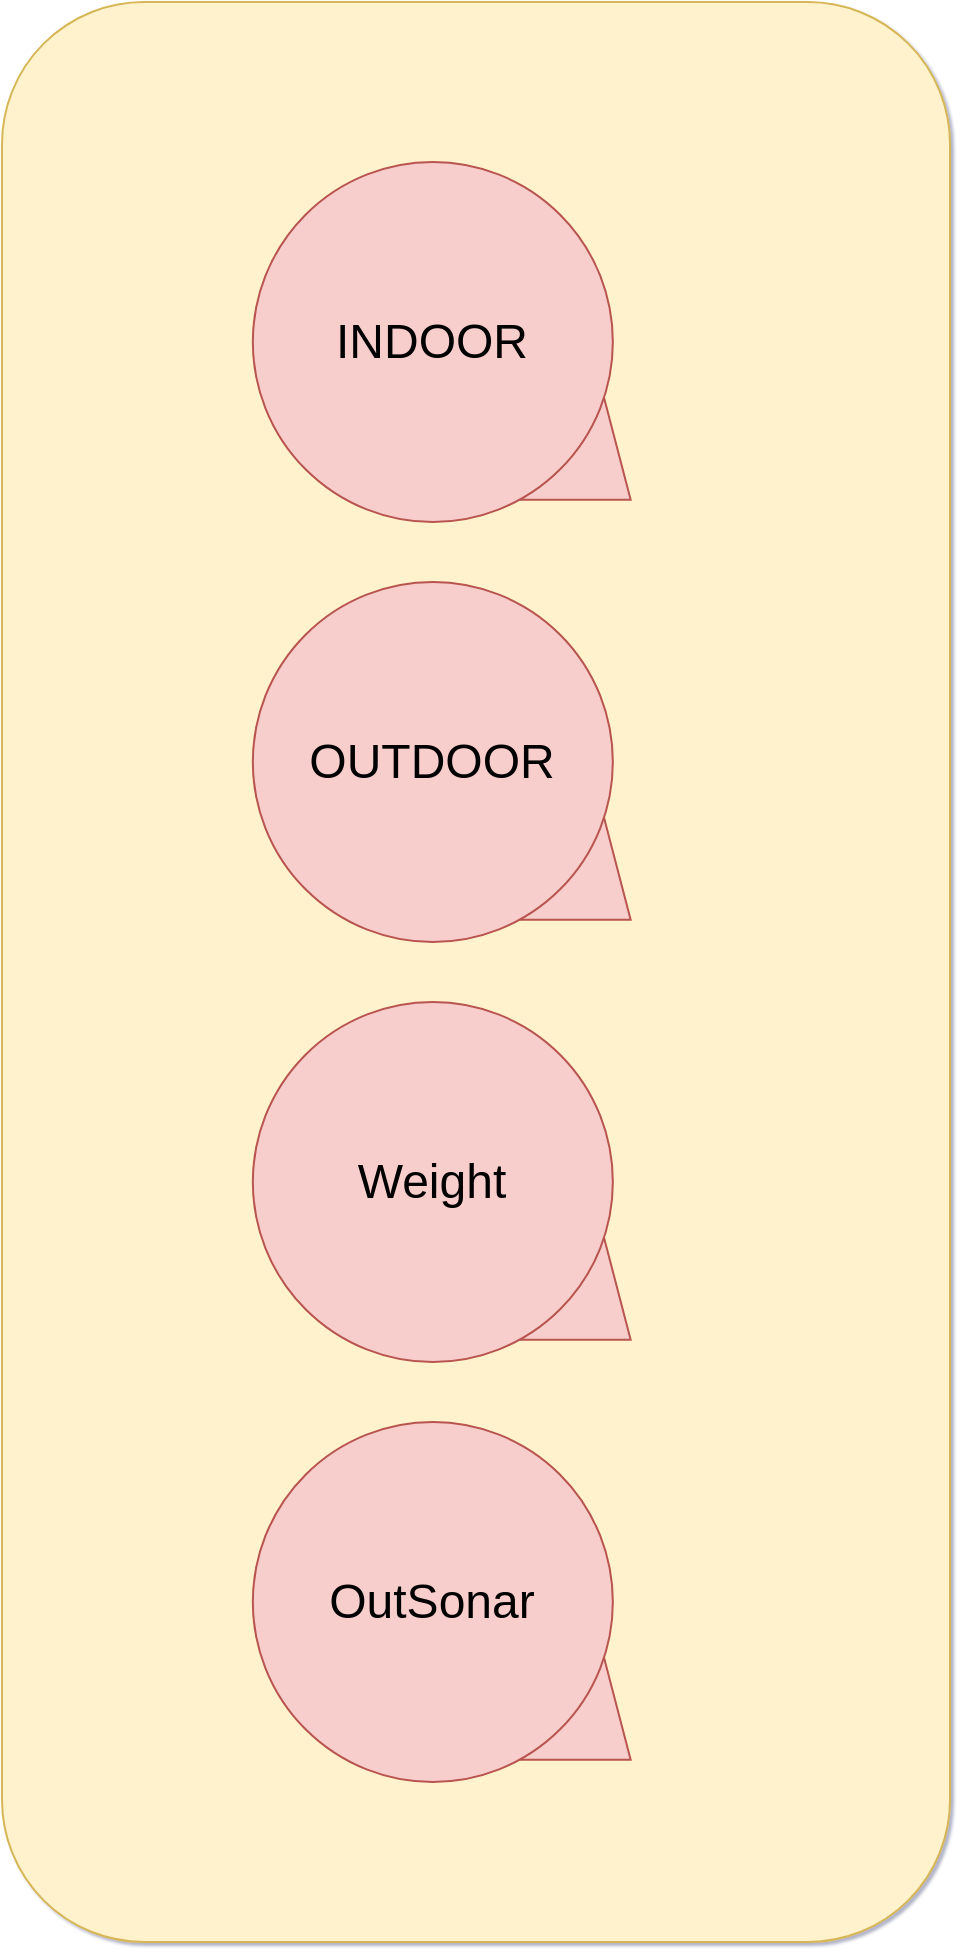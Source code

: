 <mxfile version="14.6.13" type="device"><diagram id="wI8z80SIdUuaSBe2A1s2" name="Pagina-1"><mxGraphModel dx="1810" dy="1410" grid="1" gridSize="10" guides="1" tooltips="1" connect="1" arrows="1" fold="1" page="1" pageScale="1" pageWidth="827" pageHeight="1169" math="0" shadow="1"><root><mxCell id="0"/><mxCell id="1" parent="0"/><mxCell id="yC45H5Q2E_v1Ut4uyyij-17" value="" style="rounded=1;whiteSpace=wrap;html=1;fillColor=#fff2cc;strokeColor=#d6b656;" parent="1" vertex="1"><mxGeometry x="210" y="90" width="474" height="970" as="geometry"/></mxCell><mxCell id="yC45H5Q2E_v1Ut4uyyij-18" value="" style="triangle;whiteSpace=wrap;html=1;rotation=-90;fillColor=#f8cecc;strokeColor=#b85450;" parent="1" vertex="1"><mxGeometry x="415.42" y="230" width="143.17" height="74.65" as="geometry"/></mxCell><mxCell id="yC45H5Q2E_v1Ut4uyyij-19" value="&lt;font color=&quot;#000000&quot;&gt;&lt;span style=&quot;font-size: 24px&quot;&gt;INDOOR&lt;/span&gt;&lt;/font&gt;" style="ellipse;whiteSpace=wrap;html=1;aspect=fixed;fillColor=#f8cecc;strokeColor=#b85450;" parent="1" vertex="1"><mxGeometry x="335.42" y="170" width="180" height="180" as="geometry"/></mxCell><mxCell id="iSrTlOJCBraXz2kXQQp_-9" value="" style="triangle;whiteSpace=wrap;html=1;rotation=-90;fillColor=#f8cecc;strokeColor=#b85450;" vertex="1" parent="1"><mxGeometry x="415.42" y="440" width="143.17" height="74.65" as="geometry"/></mxCell><mxCell id="iSrTlOJCBraXz2kXQQp_-10" value="&lt;font color=&quot;#000000&quot;&gt;&lt;span style=&quot;font-size: 24px&quot;&gt;OUTDOOR&lt;/span&gt;&lt;/font&gt;" style="ellipse;whiteSpace=wrap;html=1;aspect=fixed;fillColor=#f8cecc;strokeColor=#b85450;" vertex="1" parent="1"><mxGeometry x="335.42" y="380" width="180" height="180" as="geometry"/></mxCell><mxCell id="iSrTlOJCBraXz2kXQQp_-11" value="" style="triangle;whiteSpace=wrap;html=1;rotation=-90;fillColor=#f8cecc;strokeColor=#b85450;" vertex="1" parent="1"><mxGeometry x="415.42" y="650" width="143.17" height="74.65" as="geometry"/></mxCell><mxCell id="iSrTlOJCBraXz2kXQQp_-12" value="&lt;font color=&quot;#000000&quot;&gt;&lt;span style=&quot;font-size: 24px&quot;&gt;Weight&lt;/span&gt;&lt;/font&gt;" style="ellipse;whiteSpace=wrap;html=1;aspect=fixed;fillColor=#f8cecc;strokeColor=#b85450;" vertex="1" parent="1"><mxGeometry x="335.42" y="590" width="180" height="180" as="geometry"/></mxCell><mxCell id="iSrTlOJCBraXz2kXQQp_-15" value="" style="triangle;whiteSpace=wrap;html=1;rotation=-90;fillColor=#f8cecc;strokeColor=#b85450;" vertex="1" parent="1"><mxGeometry x="415.42" y="860" width="143.17" height="74.65" as="geometry"/></mxCell><mxCell id="iSrTlOJCBraXz2kXQQp_-16" value="&lt;font color=&quot;#000000&quot;&gt;&lt;span style=&quot;font-size: 24px&quot;&gt;OutSonar&lt;/span&gt;&lt;/font&gt;" style="ellipse;whiteSpace=wrap;html=1;aspect=fixed;fillColor=#f8cecc;strokeColor=#b85450;" vertex="1" parent="1"><mxGeometry x="335.42" y="800" width="180" height="180" as="geometry"/></mxCell></root></mxGraphModel></diagram></mxfile>
